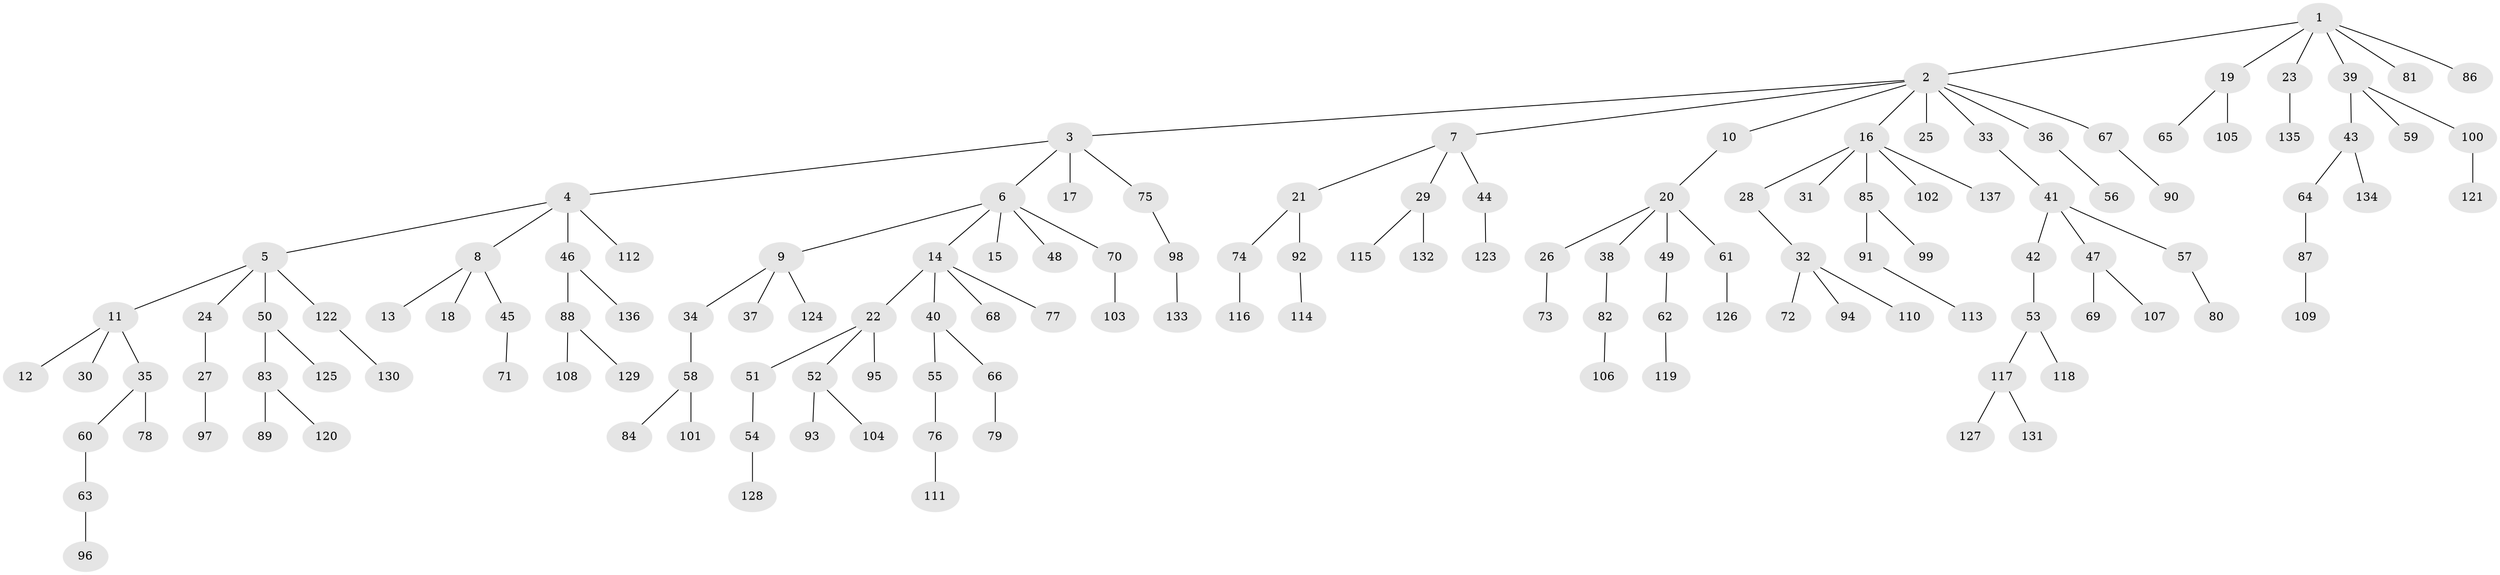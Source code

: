 // Generated by graph-tools (version 1.1) at 2025/11/02/27/25 16:11:27]
// undirected, 137 vertices, 136 edges
graph export_dot {
graph [start="1"]
  node [color=gray90,style=filled];
  1;
  2;
  3;
  4;
  5;
  6;
  7;
  8;
  9;
  10;
  11;
  12;
  13;
  14;
  15;
  16;
  17;
  18;
  19;
  20;
  21;
  22;
  23;
  24;
  25;
  26;
  27;
  28;
  29;
  30;
  31;
  32;
  33;
  34;
  35;
  36;
  37;
  38;
  39;
  40;
  41;
  42;
  43;
  44;
  45;
  46;
  47;
  48;
  49;
  50;
  51;
  52;
  53;
  54;
  55;
  56;
  57;
  58;
  59;
  60;
  61;
  62;
  63;
  64;
  65;
  66;
  67;
  68;
  69;
  70;
  71;
  72;
  73;
  74;
  75;
  76;
  77;
  78;
  79;
  80;
  81;
  82;
  83;
  84;
  85;
  86;
  87;
  88;
  89;
  90;
  91;
  92;
  93;
  94;
  95;
  96;
  97;
  98;
  99;
  100;
  101;
  102;
  103;
  104;
  105;
  106;
  107;
  108;
  109;
  110;
  111;
  112;
  113;
  114;
  115;
  116;
  117;
  118;
  119;
  120;
  121;
  122;
  123;
  124;
  125;
  126;
  127;
  128;
  129;
  130;
  131;
  132;
  133;
  134;
  135;
  136;
  137;
  1 -- 2;
  1 -- 19;
  1 -- 23;
  1 -- 39;
  1 -- 81;
  1 -- 86;
  2 -- 3;
  2 -- 7;
  2 -- 10;
  2 -- 16;
  2 -- 25;
  2 -- 33;
  2 -- 36;
  2 -- 67;
  3 -- 4;
  3 -- 6;
  3 -- 17;
  3 -- 75;
  4 -- 5;
  4 -- 8;
  4 -- 46;
  4 -- 112;
  5 -- 11;
  5 -- 24;
  5 -- 50;
  5 -- 122;
  6 -- 9;
  6 -- 14;
  6 -- 15;
  6 -- 48;
  6 -- 70;
  7 -- 21;
  7 -- 29;
  7 -- 44;
  8 -- 13;
  8 -- 18;
  8 -- 45;
  9 -- 34;
  9 -- 37;
  9 -- 124;
  10 -- 20;
  11 -- 12;
  11 -- 30;
  11 -- 35;
  14 -- 22;
  14 -- 40;
  14 -- 68;
  14 -- 77;
  16 -- 28;
  16 -- 31;
  16 -- 85;
  16 -- 102;
  16 -- 137;
  19 -- 65;
  19 -- 105;
  20 -- 26;
  20 -- 38;
  20 -- 49;
  20 -- 61;
  21 -- 74;
  21 -- 92;
  22 -- 51;
  22 -- 52;
  22 -- 95;
  23 -- 135;
  24 -- 27;
  26 -- 73;
  27 -- 97;
  28 -- 32;
  29 -- 115;
  29 -- 132;
  32 -- 72;
  32 -- 94;
  32 -- 110;
  33 -- 41;
  34 -- 58;
  35 -- 60;
  35 -- 78;
  36 -- 56;
  38 -- 82;
  39 -- 43;
  39 -- 59;
  39 -- 100;
  40 -- 55;
  40 -- 66;
  41 -- 42;
  41 -- 47;
  41 -- 57;
  42 -- 53;
  43 -- 64;
  43 -- 134;
  44 -- 123;
  45 -- 71;
  46 -- 88;
  46 -- 136;
  47 -- 69;
  47 -- 107;
  49 -- 62;
  50 -- 83;
  50 -- 125;
  51 -- 54;
  52 -- 93;
  52 -- 104;
  53 -- 117;
  53 -- 118;
  54 -- 128;
  55 -- 76;
  57 -- 80;
  58 -- 84;
  58 -- 101;
  60 -- 63;
  61 -- 126;
  62 -- 119;
  63 -- 96;
  64 -- 87;
  66 -- 79;
  67 -- 90;
  70 -- 103;
  74 -- 116;
  75 -- 98;
  76 -- 111;
  82 -- 106;
  83 -- 89;
  83 -- 120;
  85 -- 91;
  85 -- 99;
  87 -- 109;
  88 -- 108;
  88 -- 129;
  91 -- 113;
  92 -- 114;
  98 -- 133;
  100 -- 121;
  117 -- 127;
  117 -- 131;
  122 -- 130;
}
